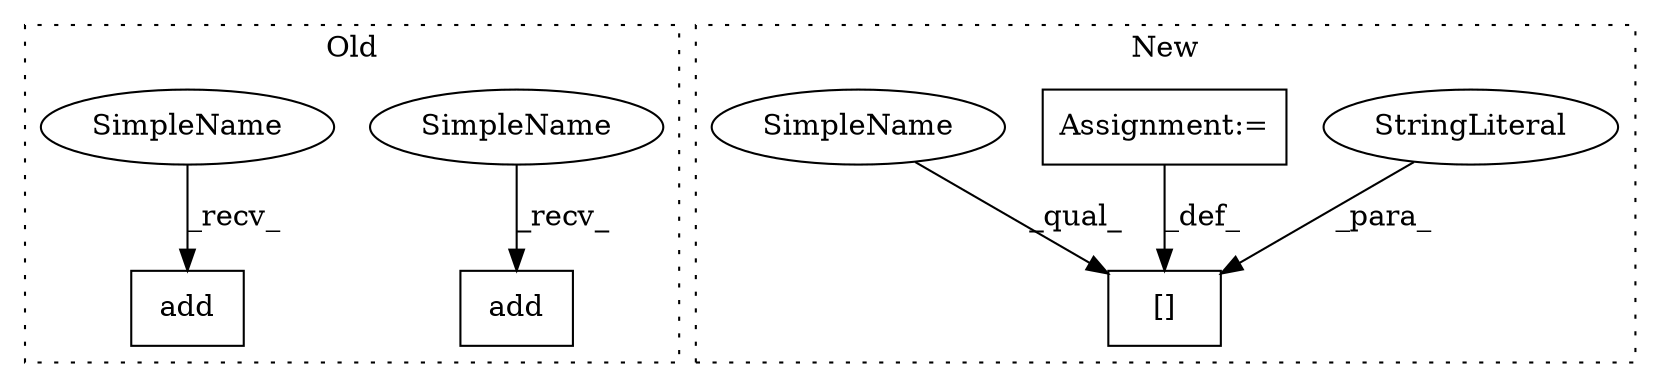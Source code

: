 digraph G {
subgraph cluster0 {
1 [label="add" a="32" s="366,387" l="4,1" shape="box"];
5 [label="add" a="32" s="333,349" l="4,1" shape="box"];
6 [label="SimpleName" a="42" s="323" l="9" shape="ellipse"];
7 [label="SimpleName" a="42" s="356" l="9" shape="ellipse"];
label = "Old";
style="dotted";
}
subgraph cluster1 {
2 [label="[]" a="2" s="232,256" l="10,1" shape="box"];
3 [label="StringLiteral" a="45" s="242" l="14" shape="ellipse"];
4 [label="Assignment:=" a="7" s="257" l="1" shape="box"];
8 [label="SimpleName" a="42" s="232" l="9" shape="ellipse"];
label = "New";
style="dotted";
}
3 -> 2 [label="_para_"];
4 -> 2 [label="_def_"];
6 -> 5 [label="_recv_"];
7 -> 1 [label="_recv_"];
8 -> 2 [label="_qual_"];
}